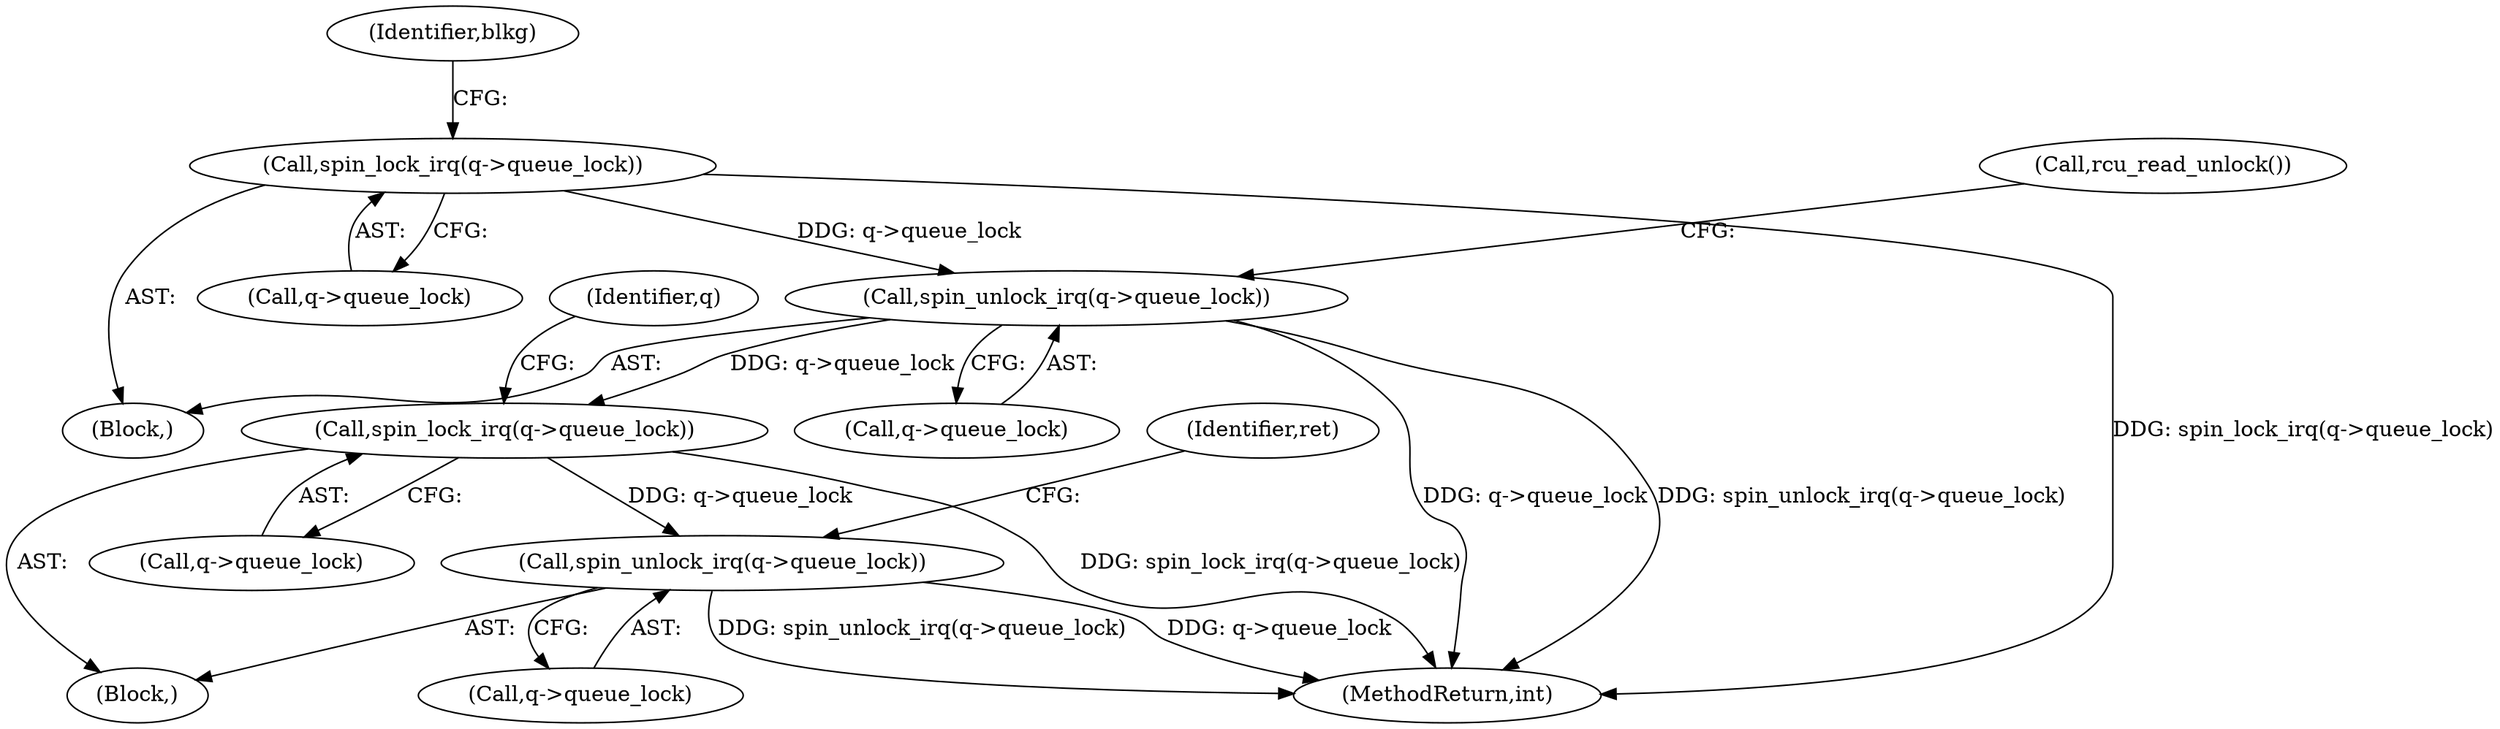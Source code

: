 digraph "0_linux_9b54d816e00425c3a517514e0d677bb3cec49258@pointer" {
"1000180" [label="(Call,spin_unlock_irq(q->queue_lock))"];
"1000174" [label="(Call,spin_lock_irq(q->queue_lock))"];
"1000138" [label="(Call,spin_unlock_irq(q->queue_lock))"];
"1000127" [label="(Call,spin_lock_irq(q->queue_lock))"];
"1000173" [label="(Block,)"];
"1000132" [label="(Identifier,blkg)"];
"1000138" [label="(Call,spin_unlock_irq(q->queue_lock))"];
"1000174" [label="(Call,spin_lock_irq(q->queue_lock))"];
"1000103" [label="(Block,)"];
"1000128" [label="(Call,q->queue_lock)"];
"1000179" [label="(Identifier,q)"];
"1000142" [label="(Call,rcu_read_unlock())"];
"1000181" [label="(Call,q->queue_lock)"];
"1000127" [label="(Call,spin_lock_irq(q->queue_lock))"];
"1000139" [label="(Call,q->queue_lock)"];
"1000185" [label="(Identifier,ret)"];
"1000175" [label="(Call,q->queue_lock)"];
"1000186" [label="(MethodReturn,int)"];
"1000180" [label="(Call,spin_unlock_irq(q->queue_lock))"];
"1000180" -> "1000173"  [label="AST: "];
"1000180" -> "1000181"  [label="CFG: "];
"1000181" -> "1000180"  [label="AST: "];
"1000185" -> "1000180"  [label="CFG: "];
"1000180" -> "1000186"  [label="DDG: q->queue_lock"];
"1000180" -> "1000186"  [label="DDG: spin_unlock_irq(q->queue_lock)"];
"1000174" -> "1000180"  [label="DDG: q->queue_lock"];
"1000174" -> "1000173"  [label="AST: "];
"1000174" -> "1000175"  [label="CFG: "];
"1000175" -> "1000174"  [label="AST: "];
"1000179" -> "1000174"  [label="CFG: "];
"1000174" -> "1000186"  [label="DDG: spin_lock_irq(q->queue_lock)"];
"1000138" -> "1000174"  [label="DDG: q->queue_lock"];
"1000138" -> "1000103"  [label="AST: "];
"1000138" -> "1000139"  [label="CFG: "];
"1000139" -> "1000138"  [label="AST: "];
"1000142" -> "1000138"  [label="CFG: "];
"1000138" -> "1000186"  [label="DDG: q->queue_lock"];
"1000138" -> "1000186"  [label="DDG: spin_unlock_irq(q->queue_lock)"];
"1000127" -> "1000138"  [label="DDG: q->queue_lock"];
"1000127" -> "1000103"  [label="AST: "];
"1000127" -> "1000128"  [label="CFG: "];
"1000128" -> "1000127"  [label="AST: "];
"1000132" -> "1000127"  [label="CFG: "];
"1000127" -> "1000186"  [label="DDG: spin_lock_irq(q->queue_lock)"];
}
